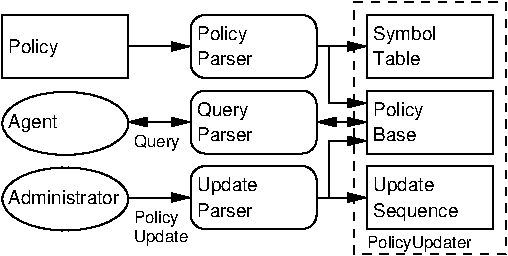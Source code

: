 #FIG 3.2
Landscape
Center
Metric
A4      
100.00
Single
-2
1200 2
6 0 0 3600 1800
6 0 90 900 540
2 2 0 1 0 7 50 0 -1 0.000 0 0 -1 0 0 5
	 0 90 900 90 900 540 0 540 0 90
4 0 0 50 0 16 9 0.0000 4 135 375 45 360 Policy\001
-6
6 0 630 945 1125
1 2 0 1 0 7 50 0 -1 0.000 1 0.0000 455 865 450 225 5 640 905 1090
4 0 0 50 0 16 9 0.0000 4 135 360 45 900 Agent\001
-6
6 2250 945 2610 1440
2 1 0 1 0 7 50 0 -1 0.000 0 0 -1 1 0 2
	1 1 1.00 60.00 120.00
	 2250 1395 2610 1395
2 1 0 1 0 7 50 0 -1 0.000 0 0 -1 1 0 4
	1 1 1.00 60.00 120.00
	 2250 1395 2340 1395 2340 990 2610 990
-6
6 2250 270 2610 765
2 1 0 1 0 7 50 0 -1 0.000 0 0 -1 1 0 2
	1 1 1.00 60.00 120.00
	 2250 315 2610 315
2 1 0 1 0 7 50 0 -1 0.000 0 0 -1 1 0 4
	1 1 1.00 60.00 120.00
	 2250 315 2340 315 2340 720 2610 720
-6
6 2520 0 3600 1800
2 2 0 1 0 7 50 0 -1 0.000 0 0 -1 0 0 5
	 2610 90 3510 90 3510 540 2610 540 2610 90
2 2 0 1 0 7 50 0 -1 0.000 0 0 -1 0 0 5
	 2610 630 3510 630 3510 1080 2610 1080 2610 630
2 2 0 1 0 7 50 0 -1 0.000 0 0 -1 0 0 5
	 2610 1170 3510 1170 3510 1620 2610 1620 2610 1170
2 2 1 1 0 7 50 0 -1 4.000 0 0 -1 0 0 5
	 2520 0 3600 0 3600 1800 2520 1800 2520 0
4 0 0 50 0 16 9 0.0000 4 135 450 2655 270 Symbol\001
4 0 0 50 0 16 9 0.0000 4 105 330 2655 450 Table\001
4 0 0 50 0 16 9 0.0000 4 135 375 2655 810 Policy\001
4 0 0 50 0 16 9 0.0000 4 105 315 2655 990 Base\001
4 0 0 50 0 16 9 0.0000 4 135 435 2655 1350 Update\001
4 0 0 50 0 16 9 0.0000 4 135 615 2655 1530 Sequence\001
4 0 0 50 0 16 8 0.0000 4 120 795 2610 1755 PolicyUpdater\001
-6
6 1350 1170 2250 1620
6 1350 1170 2250 1620
2 4 0 1 0 7 50 0 -1 0.000 0 0 7 0 0 5
	 2250 1620 2250 1170 1350 1170 1350 1620 2250 1620
4 0 0 50 0 16 9 0.0000 4 135 435 1395 1350 Update\001
4 0 0 50 0 16 9 0.0000 4 105 405 1395 1530 Parser\001
-6
-6
6 1350 630 2250 1080
6 1350 630 2250 1080
2 4 0 1 0 7 50 0 -1 0.000 0 0 7 0 0 5
	 2250 1080 2250 630 1350 630 1350 1080 2250 1080
4 0 0 50 0 16 9 0.0000 4 135 375 1395 810 Query\001
4 0 0 50 0 16 9 0.0000 4 105 405 1395 990 Parser\001
-6
-6
6 1350 90 2250 540
6 1350 90 2250 540
2 4 0 1 0 7 50 0 -1 0.000 0 0 7 0 0 5
	 2250 540 2250 90 1350 90 1350 540 2250 540
4 0 0 50 0 16 9 0.0000 4 135 375 1395 270 Policy\001
4 0 0 50 0 16 9 0.0000 4 105 405 1395 450 Parser\001
-6
-6
6 0 1170 945 1665
1 2 0 1 0 7 50 0 -1 0.000 1 0.0000 455 1405 450 225 5 1180 905 1630
4 0 0 50 0 16 9 0.0000 4 105 810 45 1440 Administrator\001
-6
6 945 1440 1350 1755
4 0 0 50 0 16 8 0.0000 4 120 345 945 1575 Policy\001
4 0 0 50 0 16 8 0.0000 4 120 405 945 1710 Update\001
-6
2 1 0 1 0 7 50 0 -1 0.000 0 0 -1 1 0 2
	1 1 1.00 60.00 120.00
	 900 315 1350 315
2 1 0 1 0 7 50 0 -1 0.000 0 0 -1 1 0 2
	1 1 1.00 60.00 120.00
	 900 1395 1350 1395
2 1 0 1 0 7 50 0 -1 0.000 0 0 -1 1 1 2
	1 1 1.00 60.00 120.00
	1 1 1.00 60.00 120.00
	 900 855 1350 855
2 1 0 1 0 7 50 0 -1 0.000 0 0 -1 1 1 2
	1 1 1.00 60.00 120.00
	1 1 1.00 60.00 120.00
	 2250 855 2610 855
4 0 0 50 0 16 8 0.0000 4 120 315 945 1035 Query\001
-6
